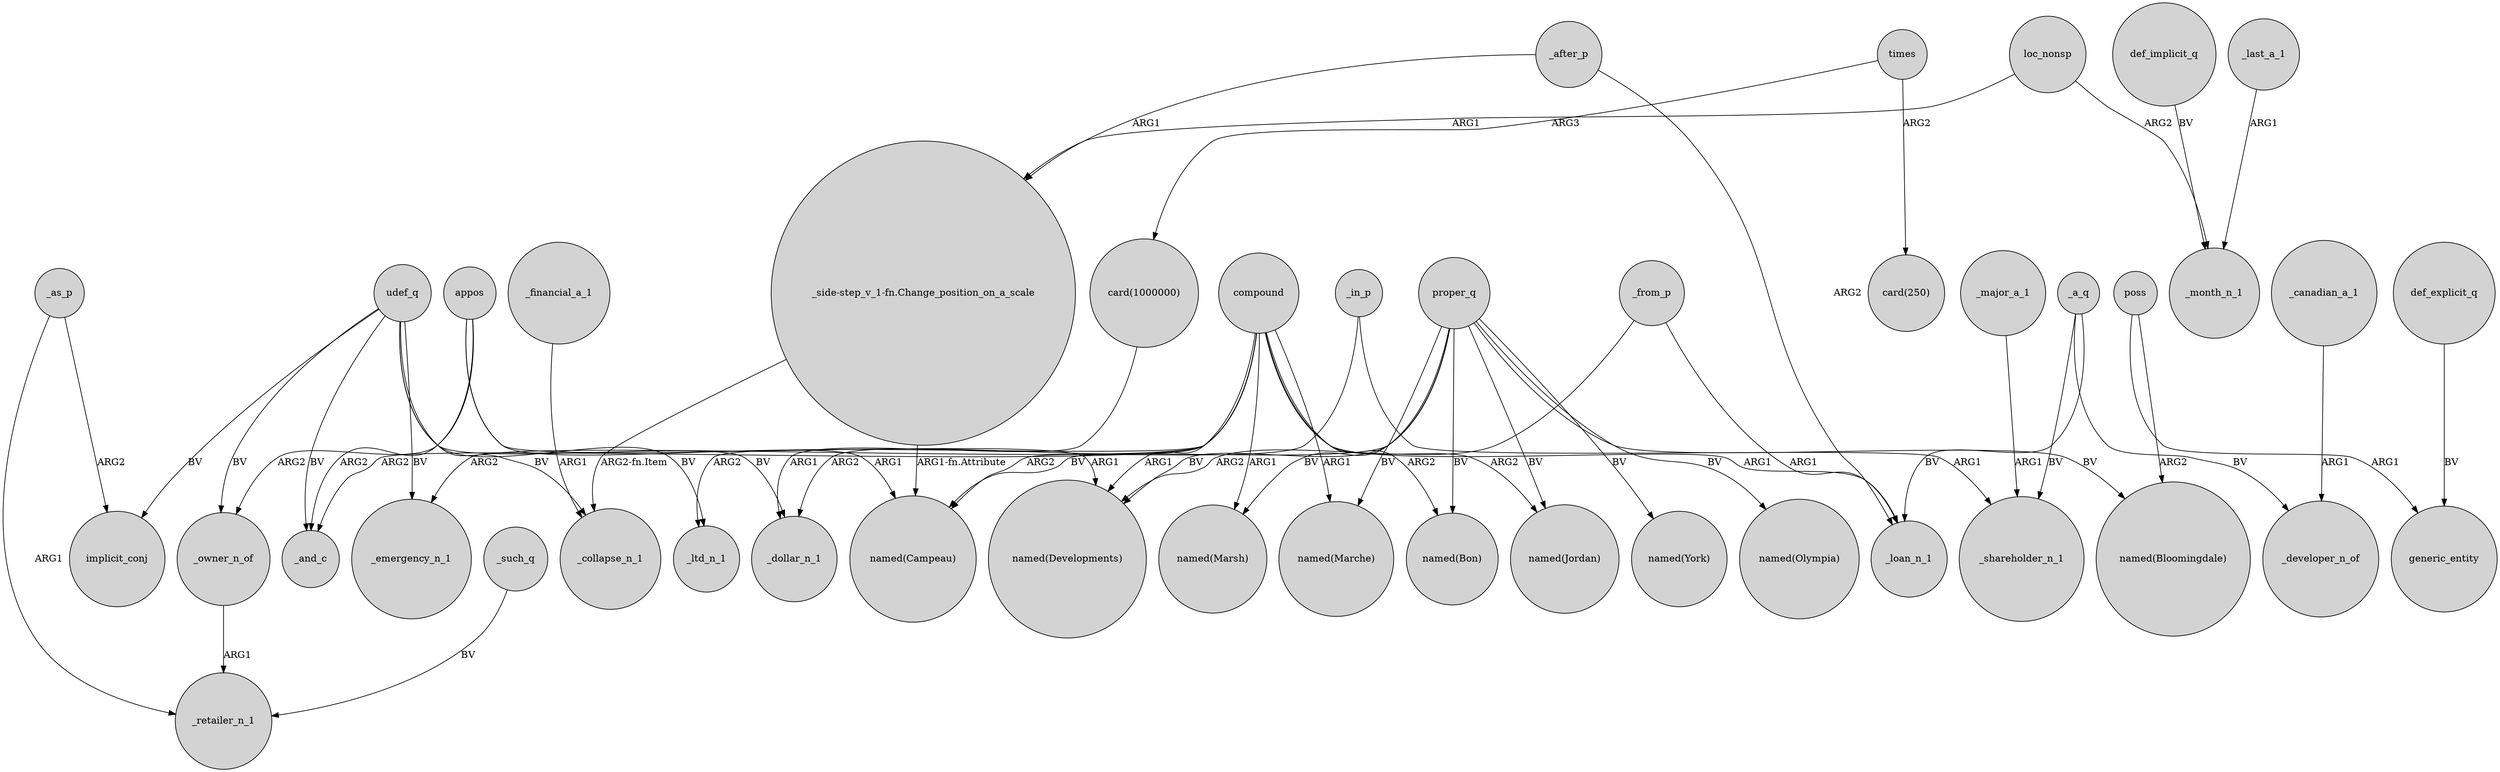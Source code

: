 digraph {
	node [shape=circle style=filled]
	compound -> "named(Jordan)" [label=ARG2]
	_after_p -> _loan_n_1 [label=ARG2]
	compound -> "named(Marche)" [label=ARG1]
	_from_p -> _loan_n_1 [label=ARG1]
	def_implicit_q -> _month_n_1 [label=BV]
	_major_a_1 -> _shareholder_n_1 [label=ARG1]
	def_explicit_q -> generic_entity [label=BV]
	appos -> _and_c [label=ARG2]
	proper_q -> "named(Campeau)" [label=BV]
	_last_a_1 -> _month_n_1 [label=ARG1]
	_a_q -> _shareholder_n_1 [label=BV]
	udef_q -> _owner_n_of [label=BV]
	"_side-step_v_1-fn.Change_position_on_a_scale" -> "named(Campeau)" [label="ARG1-fn.Attribute"]
	compound -> _emergency_n_1 [label=ARG2]
	poss -> "named(Bloomingdale)" [label=ARG2]
	proper_q -> "named(Marsh)" [label=BV]
	times -> "card(1000000)" [label=ARG3]
	proper_q -> "named(Jordan)" [label=BV]
	compound -> _dollar_n_1 [label=ARG2]
	udef_q -> _and_c [label=BV]
	_canadian_a_1 -> _developer_n_of [label=ARG1]
	compound -> _and_c [label=ARG2]
	appos -> "named(Campeau)" [label=ARG1]
	proper_q -> "named(York)" [label=BV]
	poss -> generic_entity [label=ARG1]
	loc_nonsp -> _month_n_1 [label=ARG2]
	udef_q -> _emergency_n_1 [label=BV]
	_a_q -> _loan_n_1 [label=BV]
	_in_p -> _shareholder_n_1 [label=ARG1]
	compound -> "named(Bon)" [label=ARG2]
	_financial_a_1 -> _collapse_n_1 [label=ARG1]
	compound -> _loan_n_1 [label=ARG1]
	_from_p -> "named(Developments)" [label=ARG2]
	appos -> _owner_n_of [label=ARG2]
	proper_q -> "named(Bon)" [label=BV]
	compound -> "named(Marsh)" [label=ARG1]
	udef_q -> _dollar_n_1 [label=BV]
	"card(1000000)" -> _dollar_n_1 [label=ARG1]
	_such_q -> _retailer_n_1 [label=BV]
	_in_p -> "named(Campeau)" [label=ARG2]
	"_side-step_v_1-fn.Change_position_on_a_scale" -> _collapse_n_1 [label="ARG2-fn.Item"]
	proper_q -> "named(Developments)" [label=BV]
	udef_q -> _collapse_n_1 [label=BV]
	loc_nonsp -> "_side-step_v_1-fn.Change_position_on_a_scale" [label=ARG1]
	proper_q -> "named(Olympia)" [label=BV]
	compound -> _ltd_n_1 [label=ARG2]
	_owner_n_of -> _retailer_n_1 [label=ARG1]
	times -> "card(250)" [label=ARG2]
	_as_p -> _retailer_n_1 [label=ARG1]
	appos -> "named(Developments)" [label=ARG1]
	_after_p -> "_side-step_v_1-fn.Change_position_on_a_scale" [label=ARG1]
	_a_q -> _developer_n_of [label=BV]
	proper_q -> "named(Marche)" [label=BV]
	udef_q -> _ltd_n_1 [label=BV]
	_as_p -> implicit_conj [label=ARG2]
	proper_q -> "named(Bloomingdale)" [label=BV]
	udef_q -> implicit_conj [label=BV]
	compound -> "named(Developments)" [label=ARG1]
}
